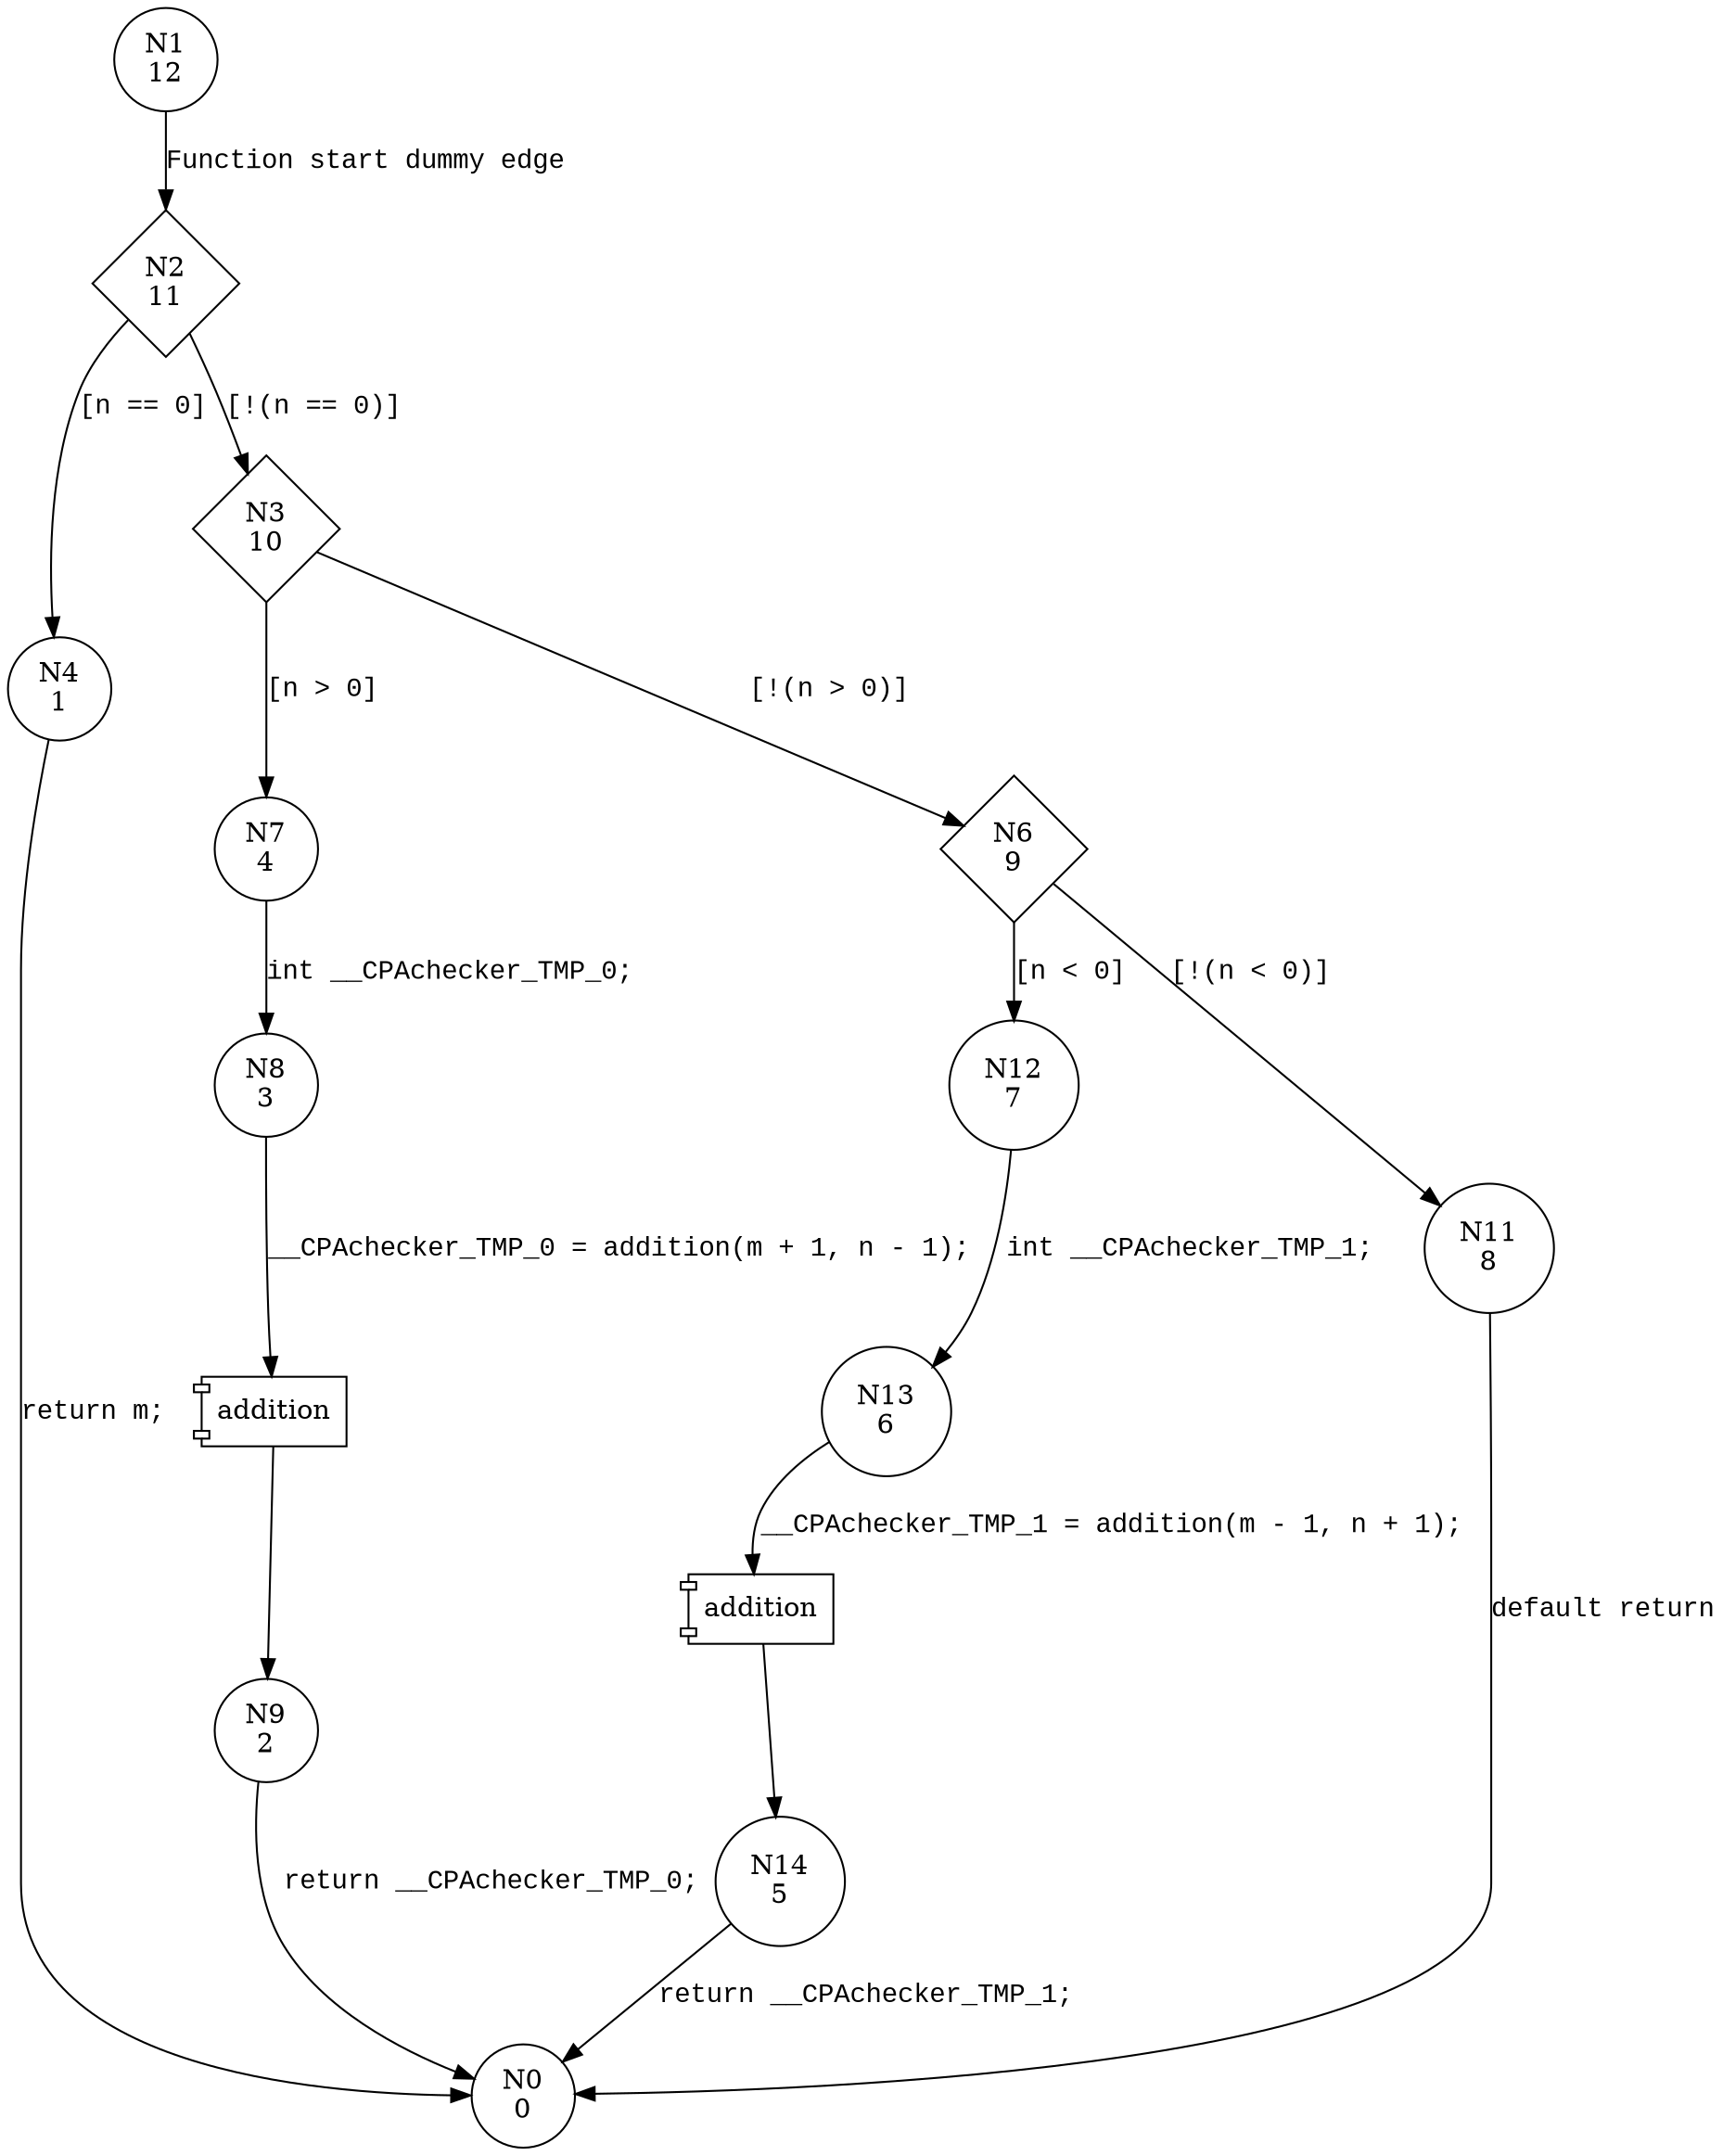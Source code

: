 digraph addition {
1 [shape="circle" label="N1\n12"]
2 [shape="diamond" label="N2\n11"]
4 [shape="circle" label="N4\n1"]
3 [shape="diamond" label="N3\n10"]
7 [shape="circle" label="N7\n4"]
6 [shape="diamond" label="N6\n9"]
12 [shape="circle" label="N12\n7"]
11 [shape="circle" label="N11\n8"]
13 [shape="circle" label="N13\n6"]
14 [shape="circle" label="N14\n5"]
8 [shape="circle" label="N8\n3"]
9 [shape="circle" label="N9\n2"]
0 [shape="circle" label="N0\n0"]
1 -> 2 [label="Function start dummy edge" fontname="Courier New"]
2 -> 4 [label="[n == 0]" fontname="Courier New"]
2 -> 3 [label="[!(n == 0)]" fontname="Courier New"]
3 -> 7 [label="[n > 0]" fontname="Courier New"]
3 -> 6 [label="[!(n > 0)]" fontname="Courier New"]
6 -> 12 [label="[n < 0]" fontname="Courier New"]
6 -> 11 [label="[!(n < 0)]" fontname="Courier New"]
12 -> 13 [label="int __CPAchecker_TMP_1;" fontname="Courier New"]
100002 [shape="component" label="addition"]
13 -> 100002 [label="__CPAchecker_TMP_1 = addition(m - 1, n + 1);" fontname="Courier New"]
100002 -> 14 [label="" fontname="Courier New"]
7 -> 8 [label="int __CPAchecker_TMP_0;" fontname="Courier New"]
100003 [shape="component" label="addition"]
8 -> 100003 [label="__CPAchecker_TMP_0 = addition(m + 1, n - 1);" fontname="Courier New"]
100003 -> 9 [label="" fontname="Courier New"]
4 -> 0 [label="return m;" fontname="Courier New"]
11 -> 0 [label="default return" fontname="Courier New"]
14 -> 0 [label="return __CPAchecker_TMP_1;" fontname="Courier New"]
9 -> 0 [label="return __CPAchecker_TMP_0;" fontname="Courier New"]
}